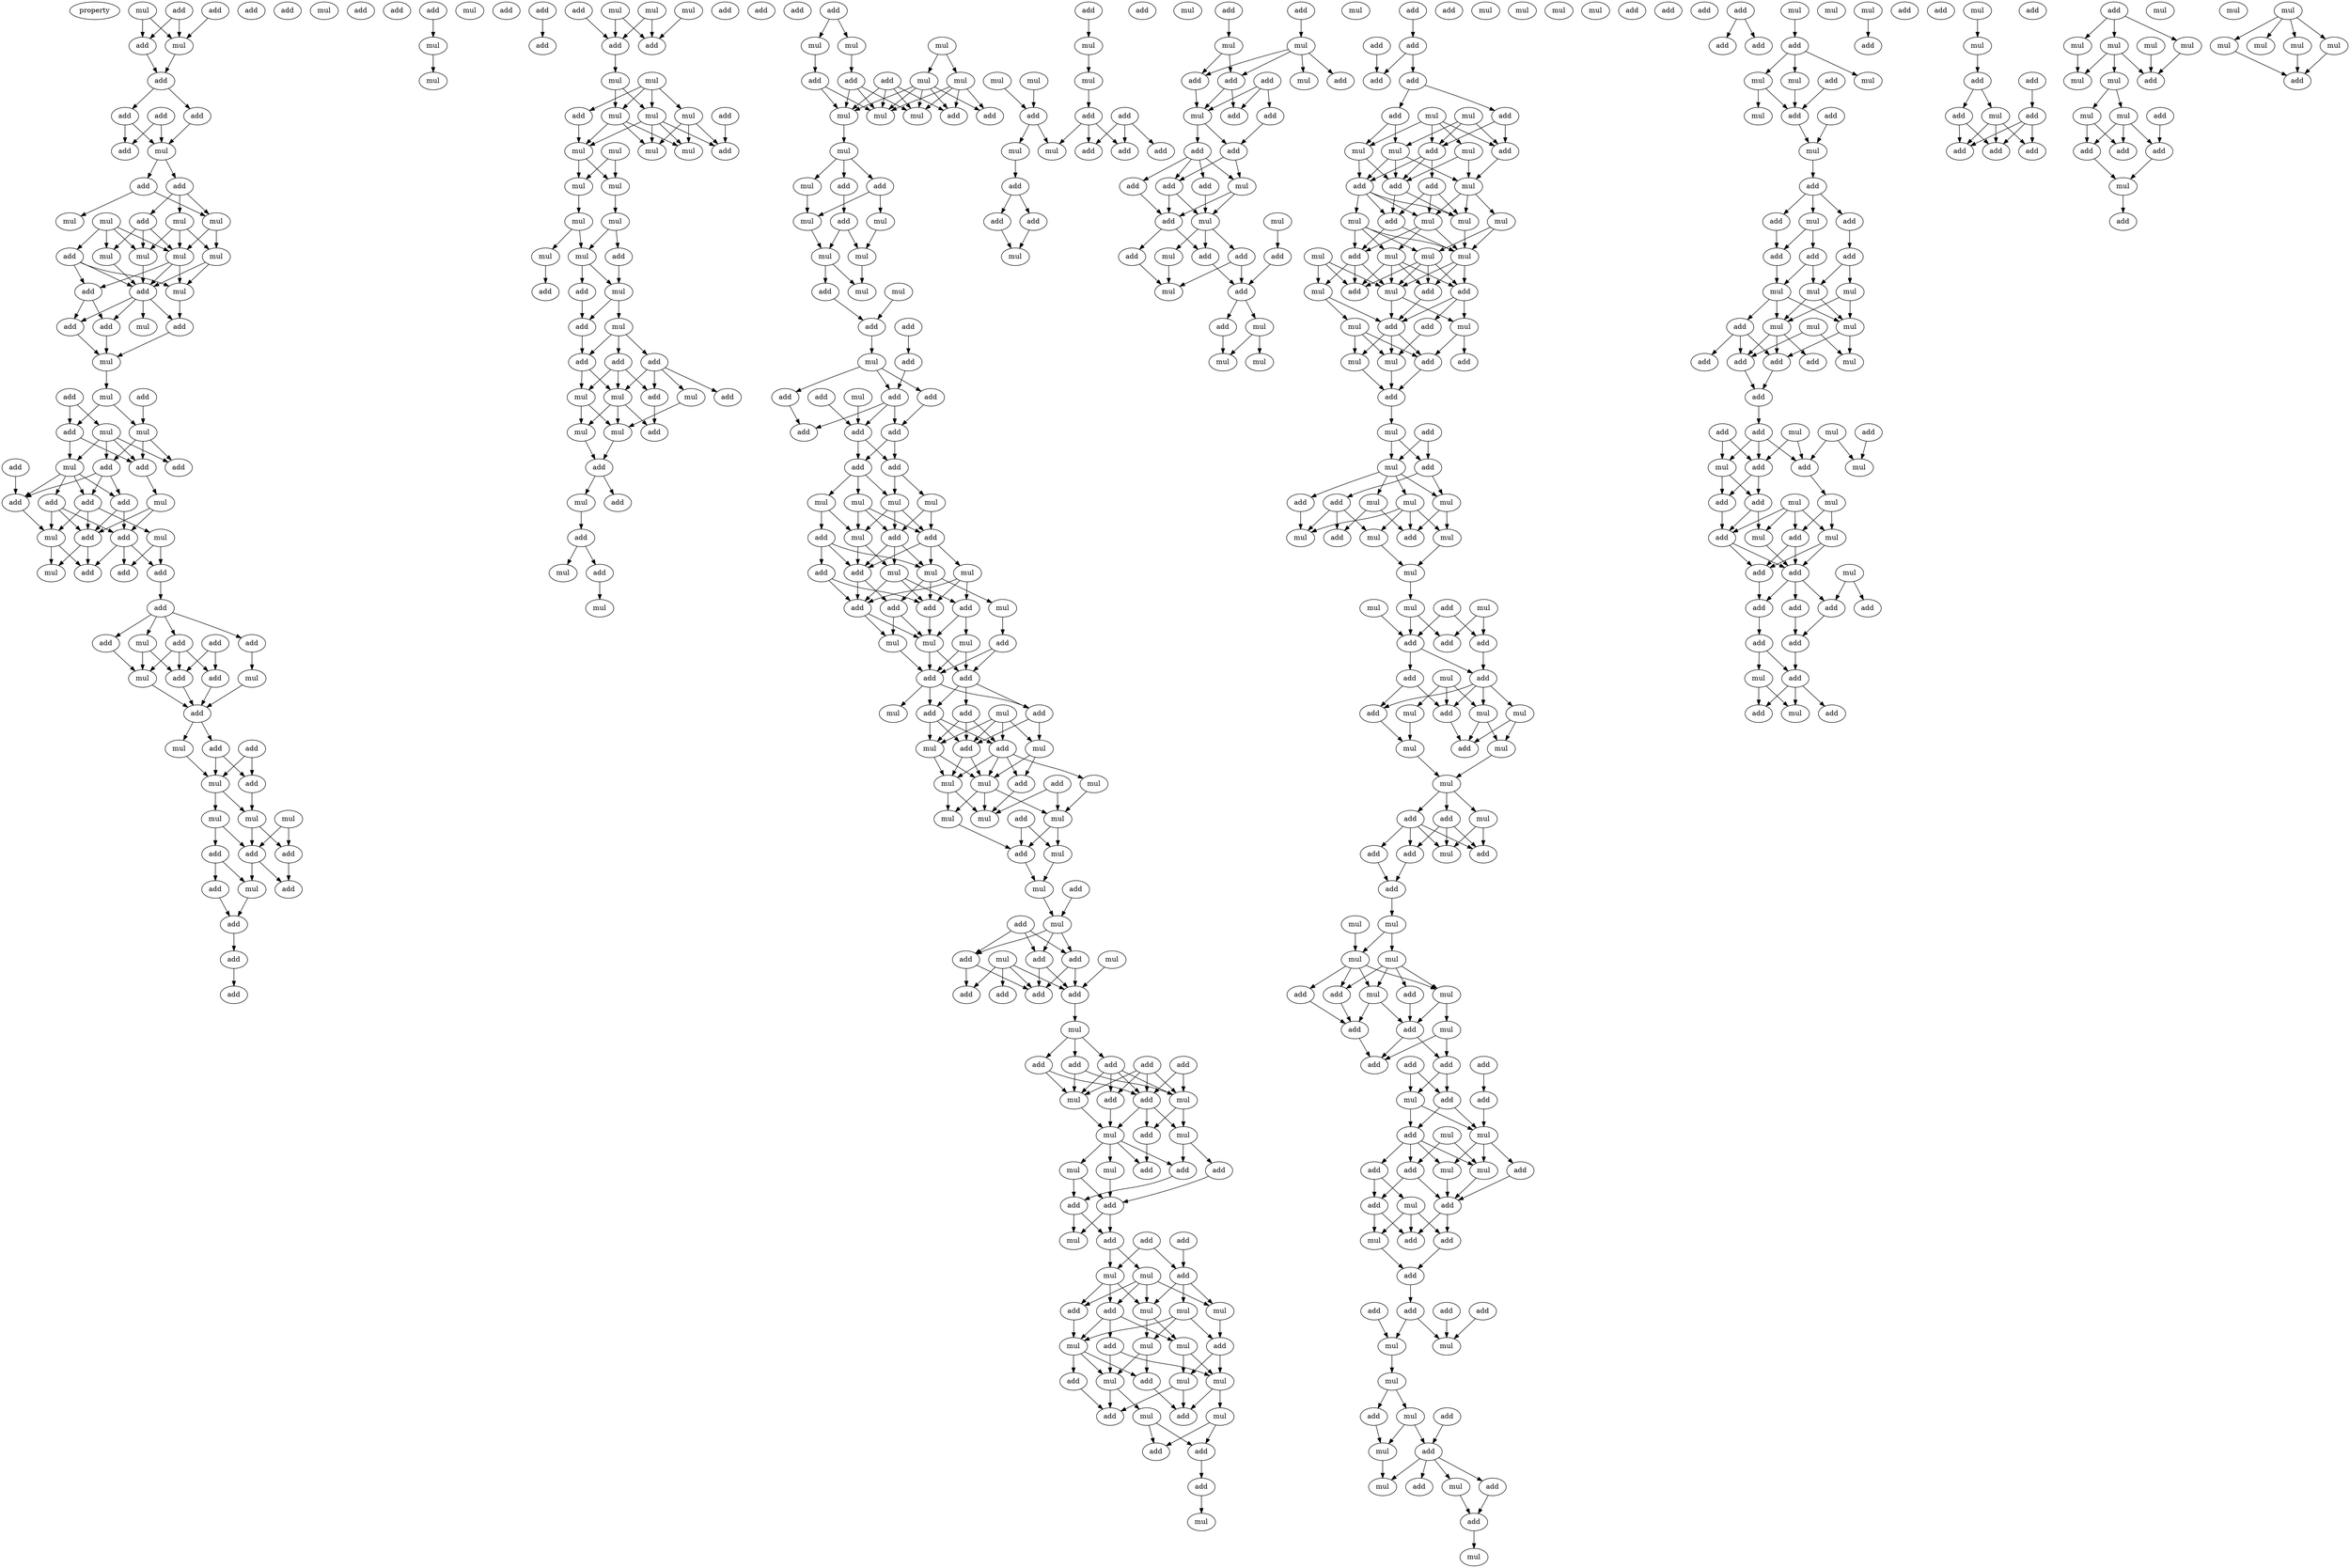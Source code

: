 digraph {
    node [fontcolor=black]
    property [mul=2,lf=1.7]
    0 [ label = add ];
    1 [ label = add ];
    2 [ label = mul ];
    3 [ label = add ];
    4 [ label = add ];
    5 [ label = mul ];
    6 [ label = add ];
    7 [ label = add ];
    8 [ label = add ];
    9 [ label = add ];
    10 [ label = add ];
    11 [ label = mul ];
    12 [ label = add ];
    13 [ label = add ];
    14 [ label = add ];
    15 [ label = add ];
    16 [ label = mul ];
    17 [ label = mul ];
    18 [ label = mul ];
    19 [ label = mul ];
    20 [ label = mul ];
    21 [ label = mul ];
    22 [ label = mul ];
    23 [ label = add ];
    24 [ label = mul ];
    25 [ label = add ];
    26 [ label = add ];
    27 [ label = mul ];
    28 [ label = add ];
    29 [ label = add ];
    30 [ label = mul ];
    31 [ label = add ];
    32 [ label = mul ];
    33 [ label = mul ];
    34 [ label = add ];
    35 [ label = add ];
    36 [ label = mul ];
    37 [ label = add ];
    38 [ label = mul ];
    39 [ label = mul ];
    40 [ label = add ];
    41 [ label = mul ];
    42 [ label = add ];
    43 [ label = add ];
    44 [ label = add ];
    45 [ label = add ];
    46 [ label = add ];
    47 [ label = mul ];
    48 [ label = add ];
    49 [ label = add ];
    50 [ label = add ];
    51 [ label = mul ];
    52 [ label = add ];
    53 [ label = mul ];
    54 [ label = add ];
    55 [ label = mul ];
    56 [ label = add ];
    57 [ label = add ];
    58 [ label = add ];
    59 [ label = mul ];
    60 [ label = add ];
    61 [ label = add ];
    62 [ label = add ];
    63 [ label = add ];
    64 [ label = mul ];
    65 [ label = mul ];
    66 [ label = add ];
    67 [ label = add ];
    68 [ label = add ];
    69 [ label = mul ];
    70 [ label = add ];
    71 [ label = add ];
    72 [ label = mul ];
    73 [ label = add ];
    74 [ label = mul ];
    75 [ label = mul ];
    76 [ label = mul ];
    77 [ label = add ];
    78 [ label = add ];
    79 [ label = add ];
    80 [ label = add ];
    81 [ label = add ];
    82 [ label = mul ];
    83 [ label = add ];
    84 [ label = add ];
    85 [ label = add ];
    86 [ label = add ];
    87 [ label = add ];
    88 [ label = mul ];
    89 [ label = add ];
    90 [ label = mul ];
    91 [ label = add ];
    92 [ label = mul ];
    93 [ label = add ];
    94 [ label = mul ];
    95 [ label = mul ];
    96 [ label = mul ];
    97 [ label = add ];
    98 [ label = add ];
    99 [ label = add ];
    100 [ label = add ];
    101 [ label = mul ];
    102 [ label = mul ];
    103 [ label = add ];
    104 [ label = mul ];
    105 [ label = mul ];
    106 [ label = mul ];
    107 [ label = add ];
    108 [ label = mul ];
    109 [ label = mul ];
    110 [ label = mul ];
    111 [ label = add ];
    112 [ label = mul ];
    113 [ label = mul ];
    114 [ label = mul ];
    115 [ label = mul ];
    116 [ label = mul ];
    117 [ label = add ];
    118 [ label = mul ];
    119 [ label = mul ];
    120 [ label = add ];
    121 [ label = add ];
    122 [ label = mul ];
    123 [ label = add ];
    124 [ label = mul ];
    125 [ label = add ];
    126 [ label = add ];
    127 [ label = add ];
    128 [ label = add ];
    129 [ label = mul ];
    130 [ label = add ];
    131 [ label = add ];
    132 [ label = mul ];
    133 [ label = mul ];
    134 [ label = add ];
    135 [ label = mul ];
    136 [ label = mul ];
    137 [ label = add ];
    138 [ label = mul ];
    139 [ label = add ];
    140 [ label = add ];
    141 [ label = add ];
    142 [ label = mul ];
    143 [ label = add ];
    144 [ label = add ];
    145 [ label = mul ];
    146 [ label = add ];
    147 [ label = mul ];
    148 [ label = mul ];
    149 [ label = mul ];
    150 [ label = add ];
    151 [ label = add ];
    152 [ label = mul ];
    153 [ label = add ];
    154 [ label = mul ];
    155 [ label = mul ];
    156 [ label = add ];
    157 [ label = mul ];
    158 [ label = mul ];
    159 [ label = add ];
    160 [ label = mul ];
    161 [ label = add ];
    162 [ label = add ];
    163 [ label = mul ];
    164 [ label = mul ];
    165 [ label = mul ];
    166 [ label = add ];
    167 [ label = mul ];
    168 [ label = mul ];
    169 [ label = add ];
    170 [ label = mul ];
    171 [ label = mul ];
    172 [ label = add ];
    173 [ label = add ];
    174 [ label = add ];
    175 [ label = mul ];
    176 [ label = add ];
    177 [ label = mul ];
    178 [ label = add ];
    179 [ label = add ];
    180 [ label = add ];
    181 [ label = add ];
    182 [ label = add ];
    183 [ label = add ];
    184 [ label = add ];
    185 [ label = add ];
    186 [ label = mul ];
    187 [ label = mul ];
    188 [ label = mul ];
    189 [ label = mul ];
    190 [ label = add ];
    191 [ label = add ];
    192 [ label = add ];
    193 [ label = mul ];
    194 [ label = mul ];
    195 [ label = add ];
    196 [ label = mul ];
    197 [ label = mul ];
    198 [ label = add ];
    199 [ label = add ];
    200 [ label = add ];
    201 [ label = add ];
    202 [ label = add ];
    203 [ label = mul ];
    204 [ label = mul ];
    205 [ label = mul ];
    206 [ label = mul ];
    207 [ label = add ];
    208 [ label = add ];
    209 [ label = add ];
    210 [ label = add ];
    211 [ label = mul ];
    212 [ label = mul ];
    213 [ label = add ];
    214 [ label = add ];
    215 [ label = add ];
    216 [ label = mul ];
    217 [ label = mul ];
    218 [ label = add ];
    219 [ label = add ];
    220 [ label = add ];
    221 [ label = mul ];
    222 [ label = mul ];
    223 [ label = mul ];
    224 [ label = add ];
    225 [ label = mul ];
    226 [ label = mul ];
    227 [ label = mul ];
    228 [ label = add ];
    229 [ label = mul ];
    230 [ label = add ];
    231 [ label = mul ];
    232 [ label = mul ];
    233 [ label = add ];
    234 [ label = add ];
    235 [ label = mul ];
    236 [ label = mul ];
    237 [ label = add ];
    238 [ label = add ];
    239 [ label = add ];
    240 [ label = add ];
    241 [ label = add ];
    242 [ label = add ];
    243 [ label = mul ];
    244 [ label = add ];
    245 [ label = add ];
    246 [ label = add ];
    247 [ label = add ];
    248 [ label = add ];
    249 [ label = add ];
    250 [ label = add ];
    251 [ label = mul ];
    252 [ label = mul ];
    253 [ label = mul ];
    254 [ label = add ];
    255 [ label = mul ];
    256 [ label = add ];
    257 [ label = mul ];
    258 [ label = add ];
    259 [ label = add ];
    260 [ label = mul ];
    261 [ label = add ];
    262 [ label = add ];
    263 [ label = add ];
    264 [ label = add ];
    265 [ label = mul ];
    266 [ label = add ];
    267 [ label = mul ];
    268 [ label = add ];
    269 [ label = mul ];
    270 [ label = mul ];
    271 [ label = add ];
    272 [ label = add ];
    273 [ label = mul ];
    274 [ label = mul ];
    275 [ label = add ];
    276 [ label = add ];
    277 [ label = mul ];
    278 [ label = mul ];
    279 [ label = mul ];
    280 [ label = mul ];
    281 [ label = mul ];
    282 [ label = add ];
    283 [ label = add ];
    284 [ label = mul ];
    285 [ label = mul ];
    286 [ label = mul ];
    287 [ label = add ];
    288 [ label = add ];
    289 [ label = add ];
    290 [ label = add ];
    291 [ label = add ];
    292 [ label = mul ];
    293 [ label = add ];
    294 [ label = mul ];
    295 [ label = mul ];
    296 [ label = mul ];
    297 [ label = mul ];
    298 [ label = add ];
    299 [ label = add ];
    300 [ label = add ];
    301 [ label = mul ];
    302 [ label = mul ];
    303 [ label = add ];
    304 [ label = add ];
    305 [ label = add ];
    306 [ label = add ];
    307 [ label = add ];
    308 [ label = add ];
    309 [ label = mul ];
    310 [ label = add ];
    311 [ label = mul ];
    312 [ label = add ];
    313 [ label = add ];
    314 [ label = mul ];
    315 [ label = mul ];
    316 [ label = add ];
    317 [ label = add ];
    318 [ label = add ];
    319 [ label = mul ];
    320 [ label = add ];
    321 [ label = add ];
    322 [ label = mul ];
    323 [ label = add ];
    324 [ label = add ];
    325 [ label = add ];
    326 [ label = mul ];
    327 [ label = add ];
    328 [ label = mul ];
    329 [ label = add ];
    330 [ label = add ];
    331 [ label = add ];
    332 [ label = mul ];
    333 [ label = mul ];
    334 [ label = mul ];
    335 [ label = add ];
    336 [ label = add ];
    337 [ label = add ];
    338 [ label = add ];
    339 [ label = mul ];
    340 [ label = add ];
    341 [ label = add ];
    342 [ label = mul ];
    343 [ label = mul ];
    344 [ label = mul ];
    345 [ label = add ];
    346 [ label = add ];
    347 [ label = add ];
    348 [ label = add ];
    349 [ label = add ];
    350 [ label = add ];
    351 [ label = mul ];
    352 [ label = mul ];
    353 [ label = add ];
    354 [ label = add ];
    355 [ label = add ];
    356 [ label = mul ];
    357 [ label = mul ];
    358 [ label = mul ];
    359 [ label = mul ];
    360 [ label = add ];
    361 [ label = add ];
    362 [ label = add ];
    363 [ label = mul ];
    364 [ label = mul ];
    365 [ label = mul ];
    366 [ label = mul ];
    367 [ label = add ];
    368 [ label = mul ];
    369 [ label = mul ];
    370 [ label = mul ];
    371 [ label = mul ];
    372 [ label = add ];
    373 [ label = add ];
    374 [ label = add ];
    375 [ label = add ];
    376 [ label = mul ];
    377 [ label = mul ];
    378 [ label = add ];
    379 [ label = mul ];
    380 [ label = add ];
    381 [ label = mul ];
    382 [ label = mul ];
    383 [ label = mul ];
    384 [ label = add ];
    385 [ label = add ];
    386 [ label = add ];
    387 [ label = add ];
    388 [ label = mul ];
    389 [ label = add ];
    390 [ label = mul ];
    391 [ label = mul ];
    392 [ label = mul ];
    393 [ label = add ];
    394 [ label = mul ];
    395 [ label = add ];
    396 [ label = add ];
    397 [ label = mul ];
    398 [ label = mul ];
    399 [ label = add ];
    400 [ label = mul ];
    401 [ label = mul ];
    402 [ label = mul ];
    403 [ label = add ];
    404 [ label = mul ];
    405 [ label = add ];
    406 [ label = mul ];
    407 [ label = add ];
    408 [ label = add ];
    409 [ label = add ];
    410 [ label = add ];
    411 [ label = mul ];
    412 [ label = add ];
    413 [ label = add ];
    414 [ label = mul ];
    415 [ label = mul ];
    416 [ label = add ];
    417 [ label = mul ];
    418 [ label = mul ];
    419 [ label = mul ];
    420 [ label = add ];
    421 [ label = mul ];
    422 [ label = add ];
    423 [ label = add ];
    424 [ label = mul ];
    425 [ label = add ];
    426 [ label = add ];
    427 [ label = add ];
    428 [ label = mul ];
    429 [ label = add ];
    430 [ label = mul ];
    431 [ label = mul ];
    432 [ label = mul ];
    433 [ label = mul ];
    434 [ label = mul ];
    435 [ label = add ];
    436 [ label = mul ];
    437 [ label = mul ];
    438 [ label = add ];
    439 [ label = add ];
    440 [ label = add ];
    441 [ label = mul ];
    442 [ label = add ];
    443 [ label = add ];
    444 [ label = add ];
    445 [ label = add ];
    446 [ label = mul ];
    447 [ label = add ];
    448 [ label = add ];
    449 [ label = add ];
    450 [ label = mul ];
    451 [ label = mul ];
    452 [ label = mul ];
    453 [ label = add ];
    454 [ label = mul ];
    455 [ label = mul ];
    456 [ label = add ];
    457 [ label = add ];
    458 [ label = add ];
    459 [ label = add ];
    460 [ label = mul ];
    461 [ label = add ];
    462 [ label = add ];
    463 [ label = add ];
    464 [ label = mul ];
    465 [ label = mul ];
    466 [ label = add ];
    467 [ label = add ];
    468 [ label = add ];
    469 [ label = add ];
    470 [ label = add ];
    471 [ label = mul ];
    472 [ label = mul ];
    473 [ label = mul ];
    474 [ label = mul ];
    475 [ label = add ];
    476 [ label = mul ];
    477 [ label = add ];
    478 [ label = mul ];
    479 [ label = add ];
    480 [ label = add ];
    481 [ label = mul ];
    482 [ label = add ];
    483 [ label = add ];
    484 [ label = mul ];
    485 [ label = add ];
    486 [ label = add ];
    487 [ label = add ];
    488 [ label = mul ];
    489 [ label = add ];
    490 [ label = add ];
    491 [ label = mul ];
    492 [ label = mul ];
    493 [ label = add ];
    494 [ label = add ];
    495 [ label = mul ];
    496 [ label = mul ];
    497 [ label = add ];
    498 [ label = mul ];
    499 [ label = mul ];
    500 [ label = add ];
    501 [ label = add ];
    502 [ label = add ];
    503 [ label = add ];
    504 [ label = mul ];
    505 [ label = mul ];
    506 [ label = add ];
    507 [ label = add ];
    508 [ label = mul ];
    509 [ label = add ];
    510 [ label = add ];
    511 [ label = add ];
    512 [ label = add ];
    513 [ label = mul ];
    514 [ label = mul ];
    515 [ label = mul ];
    516 [ label = mul ];
    517 [ label = mul ];
    518 [ label = add ];
    519 [ label = mul ];
    520 [ label = mul ];
    521 [ label = add ];
    522 [ label = add ];
    523 [ label = add ];
    524 [ label = add ];
    525 [ label = add ];
    526 [ label = add ];
    527 [ label = add ];
    528 [ label = mul ];
    529 [ label = add ];
    530 [ label = mul ];
    531 [ label = add ];
    532 [ label = mul ];
    533 [ label = mul ];
    534 [ label = add ];
    535 [ label = add ];
    536 [ label = add ];
    537 [ label = add ];
    538 [ label = mul ];
    539 [ label = mul ];
    540 [ label = add ];
    541 [ label = add ];
    542 [ label = mul ];
    543 [ label = mul ];
    544 [ label = mul ];
    545 [ label = add ];
    546 [ label = add ];
    547 [ label = add ];
    548 [ label = add ];
    549 [ label = add ];
    550 [ label = add ];
    551 [ label = add ];
    552 [ label = add ];
    553 [ label = mul ];
    554 [ label = add ];
    555 [ label = mul ];
    556 [ label = add ];
    557 [ label = add ];
    558 [ label = mul ];
    559 [ label = mul ];
    560 [ label = add ];
    561 [ label = add ];
    562 [ label = add ];
    563 [ label = mul ];
    564 [ label = add ];
    565 [ label = add ];
    566 [ label = add ];
    567 [ label = add ];
    568 [ label = add ];
    569 [ label = add ];
    570 [ label = mul ];
    571 [ label = mul ];
    572 [ label = mul ];
    573 [ label = mul ];
    574 [ label = mul ];
    575 [ label = add ];
    576 [ label = mul ];
    577 [ label = add ];
    578 [ label = mul ];
    579 [ label = mul ];
    580 [ label = mul ];
    581 [ label = add ];
    582 [ label = add ];
    583 [ label = add ];
    584 [ label = mul ];
    585 [ label = add ];
    586 [ label = mul ];
    587 [ label = mul ];
    588 [ label = mul ];
    589 [ label = mul ];
    590 [ label = mul ];
    591 [ label = mul ];
    592 [ label = add ];
    0 -> 4 [ name = 0 ];
    0 -> 5 [ name = 1 ];
    1 -> 5 [ name = 2 ];
    2 -> 4 [ name = 3 ];
    2 -> 5 [ name = 4 ];
    4 -> 6 [ name = 5 ];
    5 -> 6 [ name = 6 ];
    6 -> 7 [ name = 7 ];
    6 -> 9 [ name = 8 ];
    7 -> 11 [ name = 9 ];
    7 -> 12 [ name = 10 ];
    9 -> 11 [ name = 11 ];
    10 -> 11 [ name = 12 ];
    10 -> 12 [ name = 13 ];
    11 -> 13 [ name = 14 ];
    11 -> 14 [ name = 15 ];
    13 -> 16 [ name = 16 ];
    13 -> 18 [ name = 17 ];
    14 -> 15 [ name = 18 ];
    14 -> 18 [ name = 19 ];
    14 -> 19 [ name = 20 ];
    15 -> 20 [ name = 21 ];
    15 -> 21 [ name = 22 ];
    15 -> 24 [ name = 23 ];
    17 -> 20 [ name = 24 ];
    17 -> 21 [ name = 25 ];
    17 -> 23 [ name = 26 ];
    17 -> 24 [ name = 27 ];
    18 -> 21 [ name = 28 ];
    18 -> 22 [ name = 29 ];
    19 -> 21 [ name = 30 ];
    19 -> 22 [ name = 31 ];
    19 -> 24 [ name = 32 ];
    20 -> 26 [ name = 33 ];
    21 -> 25 [ name = 34 ];
    21 -> 26 [ name = 35 ];
    21 -> 27 [ name = 36 ];
    22 -> 26 [ name = 37 ];
    22 -> 27 [ name = 38 ];
    23 -> 25 [ name = 39 ];
    23 -> 26 [ name = 40 ];
    23 -> 27 [ name = 41 ];
    24 -> 26 [ name = 42 ];
    25 -> 29 [ name = 43 ];
    25 -> 31 [ name = 44 ];
    26 -> 28 [ name = 45 ];
    26 -> 29 [ name = 46 ];
    26 -> 30 [ name = 47 ];
    26 -> 31 [ name = 48 ];
    27 -> 28 [ name = 49 ];
    28 -> 33 [ name = 50 ];
    29 -> 33 [ name = 51 ];
    31 -> 33 [ name = 52 ];
    33 -> 36 [ name = 53 ];
    34 -> 37 [ name = 54 ];
    34 -> 38 [ name = 55 ];
    35 -> 39 [ name = 56 ];
    36 -> 37 [ name = 57 ];
    36 -> 39 [ name = 58 ];
    37 -> 41 [ name = 59 ];
    37 -> 43 [ name = 60 ];
    38 -> 40 [ name = 61 ];
    38 -> 41 [ name = 62 ];
    38 -> 42 [ name = 63 ];
    38 -> 43 [ name = 64 ];
    39 -> 40 [ name = 65 ];
    39 -> 42 [ name = 66 ];
    39 -> 43 [ name = 67 ];
    41 -> 45 [ name = 68 ];
    41 -> 46 [ name = 69 ];
    41 -> 48 [ name = 70 ];
    41 -> 49 [ name = 71 ];
    42 -> 46 [ name = 72 ];
    42 -> 48 [ name = 73 ];
    42 -> 49 [ name = 74 ];
    43 -> 47 [ name = 75 ];
    44 -> 49 [ name = 76 ];
    45 -> 50 [ name = 77 ];
    45 -> 52 [ name = 78 ];
    45 -> 53 [ name = 79 ];
    46 -> 50 [ name = 80 ];
    46 -> 52 [ name = 81 ];
    47 -> 50 [ name = 82 ];
    47 -> 52 [ name = 83 ];
    48 -> 50 [ name = 84 ];
    48 -> 51 [ name = 85 ];
    48 -> 53 [ name = 86 ];
    49 -> 53 [ name = 87 ];
    50 -> 55 [ name = 88 ];
    50 -> 56 [ name = 89 ];
    51 -> 54 [ name = 90 ];
    51 -> 57 [ name = 91 ];
    52 -> 54 [ name = 92 ];
    52 -> 56 [ name = 93 ];
    52 -> 57 [ name = 94 ];
    53 -> 55 [ name = 95 ];
    53 -> 56 [ name = 96 ];
    57 -> 58 [ name = 97 ];
    58 -> 59 [ name = 98 ];
    58 -> 61 [ name = 99 ];
    58 -> 62 [ name = 100 ];
    58 -> 63 [ name = 101 ];
    59 -> 65 [ name = 102 ];
    59 -> 66 [ name = 103 ];
    60 -> 66 [ name = 104 ];
    60 -> 67 [ name = 105 ];
    61 -> 64 [ name = 106 ];
    62 -> 65 [ name = 107 ];
    63 -> 65 [ name = 108 ];
    63 -> 66 [ name = 109 ];
    63 -> 67 [ name = 110 ];
    64 -> 68 [ name = 111 ];
    65 -> 68 [ name = 112 ];
    66 -> 68 [ name = 113 ];
    67 -> 68 [ name = 114 ];
    68 -> 69 [ name = 115 ];
    68 -> 70 [ name = 116 ];
    69 -> 72 [ name = 117 ];
    70 -> 72 [ name = 118 ];
    70 -> 73 [ name = 119 ];
    71 -> 72 [ name = 120 ];
    71 -> 73 [ name = 121 ];
    72 -> 74 [ name = 122 ];
    72 -> 75 [ name = 123 ];
    73 -> 74 [ name = 124 ];
    74 -> 78 [ name = 125 ];
    74 -> 79 [ name = 126 ];
    75 -> 77 [ name = 127 ];
    75 -> 79 [ name = 128 ];
    76 -> 78 [ name = 129 ];
    76 -> 79 [ name = 130 ];
    77 -> 80 [ name = 131 ];
    77 -> 82 [ name = 132 ];
    78 -> 83 [ name = 133 ];
    79 -> 82 [ name = 134 ];
    79 -> 83 [ name = 135 ];
    80 -> 84 [ name = 136 ];
    82 -> 84 [ name = 137 ];
    84 -> 87 [ name = 138 ];
    86 -> 90 [ name = 139 ];
    87 -> 89 [ name = 140 ];
    90 -> 92 [ name = 141 ];
    93 -> 97 [ name = 142 ];
    94 -> 99 [ name = 143 ];
    94 -> 100 [ name = 144 ];
    95 -> 100 [ name = 145 ];
    96 -> 99 [ name = 146 ];
    96 -> 100 [ name = 147 ];
    98 -> 99 [ name = 148 ];
    99 -> 101 [ name = 149 ];
    101 -> 104 [ name = 150 ];
    101 -> 106 [ name = 151 ];
    102 -> 104 [ name = 152 ];
    102 -> 105 [ name = 153 ];
    102 -> 106 [ name = 154 ];
    102 -> 107 [ name = 155 ];
    103 -> 111 [ name = 156 ];
    104 -> 108 [ name = 157 ];
    104 -> 110 [ name = 158 ];
    104 -> 112 [ name = 159 ];
    105 -> 110 [ name = 160 ];
    105 -> 111 [ name = 161 ];
    105 -> 112 [ name = 162 ];
    106 -> 108 [ name = 163 ];
    106 -> 110 [ name = 164 ];
    106 -> 111 [ name = 165 ];
    106 -> 112 [ name = 166 ];
    107 -> 108 [ name = 167 ];
    108 -> 113 [ name = 168 ];
    108 -> 114 [ name = 169 ];
    109 -> 113 [ name = 170 ];
    109 -> 114 [ name = 171 ];
    113 -> 116 [ name = 172 ];
    114 -> 115 [ name = 173 ];
    115 -> 117 [ name = 174 ];
    115 -> 118 [ name = 175 ];
    116 -> 118 [ name = 176 ];
    116 -> 119 [ name = 177 ];
    117 -> 122 [ name = 178 ];
    118 -> 122 [ name = 179 ];
    118 -> 123 [ name = 180 ];
    119 -> 121 [ name = 181 ];
    122 -> 124 [ name = 182 ];
    122 -> 125 [ name = 183 ];
    123 -> 125 [ name = 184 ];
    124 -> 126 [ name = 185 ];
    124 -> 127 [ name = 186 ];
    124 -> 128 [ name = 187 ];
    125 -> 126 [ name = 188 ];
    126 -> 132 [ name = 189 ];
    126 -> 133 [ name = 190 ];
    127 -> 130 [ name = 191 ];
    127 -> 132 [ name = 192 ];
    127 -> 133 [ name = 193 ];
    128 -> 129 [ name = 194 ];
    128 -> 130 [ name = 195 ];
    128 -> 131 [ name = 196 ];
    128 -> 133 [ name = 197 ];
    129 -> 136 [ name = 198 ];
    130 -> 134 [ name = 199 ];
    132 -> 135 [ name = 200 ];
    132 -> 136 [ name = 201 ];
    133 -> 134 [ name = 202 ];
    133 -> 135 [ name = 203 ];
    133 -> 136 [ name = 204 ];
    135 -> 137 [ name = 205 ];
    136 -> 137 [ name = 206 ];
    137 -> 138 [ name = 207 ];
    137 -> 140 [ name = 208 ];
    138 -> 141 [ name = 209 ];
    141 -> 142 [ name = 210 ];
    141 -> 143 [ name = 211 ];
    143 -> 145 [ name = 212 ];
    146 -> 147 [ name = 213 ];
    146 -> 149 [ name = 214 ];
    147 -> 150 [ name = 215 ];
    148 -> 152 [ name = 216 ];
    148 -> 154 [ name = 217 ];
    149 -> 153 [ name = 218 ];
    150 -> 155 [ name = 219 ];
    150 -> 157 [ name = 220 ];
    150 -> 158 [ name = 221 ];
    151 -> 155 [ name = 222 ];
    151 -> 157 [ name = 223 ];
    151 -> 158 [ name = 224 ];
    151 -> 159 [ name = 225 ];
    152 -> 155 [ name = 226 ];
    152 -> 156 [ name = 227 ];
    152 -> 158 [ name = 228 ];
    152 -> 159 [ name = 229 ];
    153 -> 155 [ name = 230 ];
    153 -> 157 [ name = 231 ];
    154 -> 155 [ name = 232 ];
    154 -> 156 [ name = 233 ];
    154 -> 157 [ name = 234 ];
    154 -> 158 [ name = 235 ];
    154 -> 159 [ name = 236 ];
    157 -> 160 [ name = 237 ];
    160 -> 161 [ name = 238 ];
    160 -> 162 [ name = 239 ];
    160 -> 163 [ name = 240 ];
    161 -> 166 [ name = 241 ];
    162 -> 164 [ name = 242 ];
    162 -> 165 [ name = 243 ];
    163 -> 164 [ name = 244 ];
    164 -> 167 [ name = 245 ];
    165 -> 168 [ name = 246 ];
    166 -> 167 [ name = 247 ];
    166 -> 168 [ name = 248 ];
    167 -> 169 [ name = 249 ];
    167 -> 171 [ name = 250 ];
    168 -> 171 [ name = 251 ];
    169 -> 172 [ name = 252 ];
    170 -> 172 [ name = 253 ];
    172 -> 175 [ name = 254 ];
    173 -> 174 [ name = 255 ];
    174 -> 179 [ name = 256 ];
    175 -> 176 [ name = 257 ];
    175 -> 179 [ name = 258 ];
    175 -> 180 [ name = 259 ];
    176 -> 182 [ name = 260 ];
    177 -> 183 [ name = 261 ];
    178 -> 183 [ name = 262 ];
    179 -> 181 [ name = 263 ];
    179 -> 182 [ name = 264 ];
    179 -> 183 [ name = 265 ];
    180 -> 181 [ name = 266 ];
    182 -> 184 [ name = 267 ];
    182 -> 185 [ name = 268 ];
    183 -> 184 [ name = 269 ];
    183 -> 185 [ name = 270 ];
    184 -> 186 [ name = 271 ];
    184 -> 187 [ name = 272 ];
    184 -> 189 [ name = 273 ];
    185 -> 186 [ name = 274 ];
    185 -> 188 [ name = 275 ];
    186 -> 191 [ name = 276 ];
    186 -> 192 [ name = 277 ];
    186 -> 193 [ name = 278 ];
    187 -> 191 [ name = 279 ];
    187 -> 192 [ name = 280 ];
    187 -> 193 [ name = 281 ];
    188 -> 191 [ name = 282 ];
    188 -> 192 [ name = 283 ];
    189 -> 190 [ name = 284 ];
    189 -> 193 [ name = 285 ];
    190 -> 195 [ name = 286 ];
    190 -> 197 [ name = 287 ];
    190 -> 198 [ name = 288 ];
    191 -> 195 [ name = 289 ];
    191 -> 196 [ name = 290 ];
    191 -> 197 [ name = 291 ];
    192 -> 194 [ name = 292 ];
    192 -> 195 [ name = 293 ];
    192 -> 197 [ name = 294 ];
    193 -> 194 [ name = 295 ];
    193 -> 195 [ name = 296 ];
    194 -> 199 [ name = 297 ];
    194 -> 201 [ name = 298 ];
    194 -> 202 [ name = 299 ];
    195 -> 200 [ name = 300 ];
    195 -> 202 [ name = 301 ];
    196 -> 199 [ name = 302 ];
    196 -> 201 [ name = 303 ];
    196 -> 202 [ name = 304 ];
    197 -> 199 [ name = 305 ];
    197 -> 200 [ name = 306 ];
    197 -> 203 [ name = 307 ];
    198 -> 199 [ name = 308 ];
    198 -> 202 [ name = 309 ];
    199 -> 205 [ name = 310 ];
    200 -> 204 [ name = 311 ];
    200 -> 205 [ name = 312 ];
    201 -> 205 [ name = 313 ];
    201 -> 206 [ name = 314 ];
    202 -> 204 [ name = 315 ];
    202 -> 205 [ name = 316 ];
    203 -> 207 [ name = 317 ];
    204 -> 209 [ name = 318 ];
    205 -> 208 [ name = 319 ];
    205 -> 209 [ name = 320 ];
    206 -> 208 [ name = 321 ];
    206 -> 209 [ name = 322 ];
    207 -> 208 [ name = 323 ];
    207 -> 209 [ name = 324 ];
    208 -> 210 [ name = 325 ];
    208 -> 213 [ name = 326 ];
    208 -> 214 [ name = 327 ];
    209 -> 210 [ name = 328 ];
    209 -> 212 [ name = 329 ];
    209 -> 213 [ name = 330 ];
    210 -> 215 [ name = 331 ];
    210 -> 216 [ name = 332 ];
    210 -> 218 [ name = 333 ];
    211 -> 215 [ name = 334 ];
    211 -> 216 [ name = 335 ];
    211 -> 217 [ name = 336 ];
    211 -> 218 [ name = 337 ];
    213 -> 215 [ name = 338 ];
    213 -> 217 [ name = 339 ];
    214 -> 215 [ name = 340 ];
    214 -> 216 [ name = 341 ];
    214 -> 218 [ name = 342 ];
    215 -> 221 [ name = 343 ];
    215 -> 222 [ name = 344 ];
    216 -> 221 [ name = 345 ];
    216 -> 222 [ name = 346 ];
    217 -> 219 [ name = 347 ];
    217 -> 222 [ name = 348 ];
    218 -> 219 [ name = 349 ];
    218 -> 221 [ name = 350 ];
    218 -> 222 [ name = 351 ];
    218 -> 223 [ name = 352 ];
    219 -> 226 [ name = 353 ];
    220 -> 226 [ name = 354 ];
    220 -> 227 [ name = 355 ];
    221 -> 225 [ name = 356 ];
    221 -> 226 [ name = 357 ];
    222 -> 225 [ name = 358 ];
    222 -> 226 [ name = 359 ];
    222 -> 227 [ name = 360 ];
    223 -> 227 [ name = 361 ];
    224 -> 228 [ name = 362 ];
    224 -> 229 [ name = 363 ];
    225 -> 228 [ name = 364 ];
    227 -> 228 [ name = 365 ];
    227 -> 229 [ name = 366 ];
    228 -> 231 [ name = 367 ];
    229 -> 231 [ name = 368 ];
    230 -> 232 [ name = 369 ];
    231 -> 232 [ name = 370 ];
    232 -> 234 [ name = 371 ];
    232 -> 237 [ name = 372 ];
    232 -> 238 [ name = 373 ];
    233 -> 234 [ name = 374 ];
    233 -> 237 [ name = 375 ];
    233 -> 238 [ name = 376 ];
    234 -> 240 [ name = 377 ];
    234 -> 242 [ name = 378 ];
    235 -> 239 [ name = 379 ];
    235 -> 240 [ name = 380 ];
    235 -> 241 [ name = 381 ];
    235 -> 242 [ name = 382 ];
    236 -> 242 [ name = 383 ];
    237 -> 239 [ name = 384 ];
    237 -> 240 [ name = 385 ];
    238 -> 240 [ name = 386 ];
    238 -> 242 [ name = 387 ];
    242 -> 243 [ name = 388 ];
    243 -> 244 [ name = 389 ];
    243 -> 246 [ name = 390 ];
    243 -> 248 [ name = 391 ];
    244 -> 249 [ name = 392 ];
    244 -> 250 [ name = 393 ];
    244 -> 251 [ name = 394 ];
    244 -> 252 [ name = 395 ];
    245 -> 249 [ name = 396 ];
    245 -> 250 [ name = 397 ];
    245 -> 251 [ name = 398 ];
    245 -> 252 [ name = 399 ];
    246 -> 250 [ name = 400 ];
    246 -> 252 [ name = 401 ];
    247 -> 250 [ name = 402 ];
    247 -> 251 [ name = 403 ];
    248 -> 251 [ name = 404 ];
    248 -> 252 [ name = 405 ];
    249 -> 255 [ name = 406 ];
    250 -> 253 [ name = 407 ];
    250 -> 254 [ name = 408 ];
    250 -> 255 [ name = 409 ];
    251 -> 253 [ name = 410 ];
    251 -> 254 [ name = 411 ];
    252 -> 255 [ name = 412 ];
    253 -> 256 [ name = 413 ];
    253 -> 259 [ name = 414 ];
    254 -> 258 [ name = 415 ];
    255 -> 256 [ name = 416 ];
    255 -> 257 [ name = 417 ];
    255 -> 258 [ name = 418 ];
    255 -> 260 [ name = 419 ];
    256 -> 262 [ name = 420 ];
    257 -> 261 [ name = 421 ];
    259 -> 261 [ name = 422 ];
    260 -> 261 [ name = 423 ];
    260 -> 262 [ name = 424 ];
    261 -> 263 [ name = 425 ];
    261 -> 265 [ name = 426 ];
    262 -> 263 [ name = 427 ];
    262 -> 265 [ name = 428 ];
    263 -> 267 [ name = 429 ];
    263 -> 269 [ name = 430 ];
    264 -> 268 [ name = 431 ];
    266 -> 267 [ name = 432 ];
    266 -> 268 [ name = 433 ];
    267 -> 271 [ name = 434 ];
    267 -> 272 [ name = 435 ];
    267 -> 274 [ name = 436 ];
    268 -> 270 [ name = 437 ];
    268 -> 273 [ name = 438 ];
    268 -> 274 [ name = 439 ];
    269 -> 271 [ name = 440 ];
    269 -> 272 [ name = 441 ];
    269 -> 273 [ name = 442 ];
    269 -> 274 [ name = 443 ];
    270 -> 275 [ name = 444 ];
    270 -> 277 [ name = 445 ];
    270 -> 278 [ name = 446 ];
    271 -> 277 [ name = 447 ];
    272 -> 276 [ name = 448 ];
    272 -> 277 [ name = 449 ];
    272 -> 279 [ name = 450 ];
    273 -> 275 [ name = 451 ];
    274 -> 278 [ name = 452 ];
    274 -> 279 [ name = 453 ];
    275 -> 280 [ name = 454 ];
    275 -> 284 [ name = 455 ];
    276 -> 281 [ name = 456 ];
    276 -> 284 [ name = 457 ];
    277 -> 281 [ name = 458 ];
    277 -> 282 [ name = 459 ];
    277 -> 283 [ name = 460 ];
    278 -> 281 [ name = 461 ];
    278 -> 283 [ name = 462 ];
    279 -> 280 [ name = 463 ];
    279 -> 284 [ name = 464 ];
    280 -> 287 [ name = 465 ];
    280 -> 288 [ name = 466 ];
    281 -> 286 [ name = 467 ];
    281 -> 287 [ name = 468 ];
    282 -> 287 [ name = 469 ];
    283 -> 288 [ name = 470 ];
    284 -> 285 [ name = 471 ];
    284 -> 288 [ name = 472 ];
    285 -> 289 [ name = 473 ];
    285 -> 290 [ name = 474 ];
    286 -> 289 [ name = 475 ];
    286 -> 290 [ name = 476 ];
    289 -> 291 [ name = 477 ];
    291 -> 292 [ name = 478 ];
    293 -> 294 [ name = 479 ];
    294 -> 296 [ name = 480 ];
    295 -> 298 [ name = 481 ];
    296 -> 299 [ name = 482 ];
    297 -> 298 [ name = 483 ];
    298 -> 301 [ name = 484 ];
    298 -> 302 [ name = 485 ];
    299 -> 302 [ name = 486 ];
    299 -> 303 [ name = 487 ];
    299 -> 304 [ name = 488 ];
    300 -> 303 [ name = 489 ];
    300 -> 304 [ name = 490 ];
    300 -> 305 [ name = 491 ];
    301 -> 306 [ name = 492 ];
    306 -> 307 [ name = 493 ];
    306 -> 308 [ name = 494 ];
    307 -> 309 [ name = 495 ];
    308 -> 309 [ name = 496 ];
    312 -> 315 [ name = 497 ];
    313 -> 314 [ name = 498 ];
    314 -> 317 [ name = 499 ];
    314 -> 318 [ name = 500 ];
    314 -> 319 [ name = 501 ];
    314 -> 320 [ name = 502 ];
    315 -> 317 [ name = 503 ];
    315 -> 320 [ name = 504 ];
    316 -> 321 [ name = 505 ];
    316 -> 322 [ name = 506 ];
    316 -> 323 [ name = 507 ];
    317 -> 321 [ name = 508 ];
    317 -> 322 [ name = 509 ];
    320 -> 322 [ name = 510 ];
    322 -> 324 [ name = 511 ];
    322 -> 325 [ name = 512 ];
    323 -> 325 [ name = 513 ];
    324 -> 327 [ name = 514 ];
    324 -> 328 [ name = 515 ];
    324 -> 329 [ name = 516 ];
    324 -> 330 [ name = 517 ];
    325 -> 327 [ name = 518 ];
    325 -> 328 [ name = 519 ];
    327 -> 331 [ name = 520 ];
    327 -> 333 [ name = 521 ];
    328 -> 331 [ name = 522 ];
    328 -> 333 [ name = 523 ];
    329 -> 333 [ name = 524 ];
    330 -> 331 [ name = 525 ];
    331 -> 335 [ name = 526 ];
    331 -> 338 [ name = 527 ];
    332 -> 336 [ name = 528 ];
    333 -> 334 [ name = 529 ];
    333 -> 337 [ name = 530 ];
    333 -> 338 [ name = 531 ];
    334 -> 339 [ name = 532 ];
    335 -> 339 [ name = 533 ];
    336 -> 340 [ name = 534 ];
    337 -> 339 [ name = 535 ];
    337 -> 340 [ name = 536 ];
    338 -> 340 [ name = 537 ];
    340 -> 341 [ name = 538 ];
    340 -> 342 [ name = 539 ];
    341 -> 344 [ name = 540 ];
    342 -> 343 [ name = 541 ];
    342 -> 344 [ name = 542 ];
    345 -> 347 [ name = 543 ];
    346 -> 348 [ name = 544 ];
    347 -> 348 [ name = 545 ];
    347 -> 349 [ name = 546 ];
    349 -> 350 [ name = 547 ];
    349 -> 353 [ name = 548 ];
    350 -> 357 [ name = 549 ];
    350 -> 358 [ name = 550 ];
    351 -> 354 [ name = 551 ];
    351 -> 355 [ name = 552 ];
    351 -> 357 [ name = 553 ];
    352 -> 354 [ name = 554 ];
    352 -> 355 [ name = 555 ];
    352 -> 356 [ name = 556 ];
    352 -> 358 [ name = 557 ];
    353 -> 354 [ name = 558 ];
    353 -> 355 [ name = 559 ];
    354 -> 360 [ name = 560 ];
    354 -> 361 [ name = 561 ];
    354 -> 362 [ name = 562 ];
    355 -> 359 [ name = 563 ];
    356 -> 359 [ name = 564 ];
    356 -> 361 [ name = 565 ];
    357 -> 359 [ name = 566 ];
    357 -> 361 [ name = 567 ];
    357 -> 362 [ name = 568 ];
    358 -> 361 [ name = 569 ];
    358 -> 362 [ name = 570 ];
    359 -> 363 [ name = 571 ];
    359 -> 365 [ name = 572 ];
    359 -> 366 [ name = 573 ];
    360 -> 365 [ name = 574 ];
    360 -> 366 [ name = 575 ];
    360 -> 367 [ name = 576 ];
    361 -> 366 [ name = 577 ];
    361 -> 367 [ name = 578 ];
    362 -> 364 [ name = 579 ];
    362 -> 365 [ name = 580 ];
    362 -> 366 [ name = 581 ];
    362 -> 367 [ name = 582 ];
    363 -> 368 [ name = 583 ];
    363 -> 369 [ name = 584 ];
    364 -> 368 [ name = 585 ];
    364 -> 369 [ name = 586 ];
    364 -> 371 [ name = 587 ];
    364 -> 372 [ name = 588 ];
    365 -> 368 [ name = 589 ];
    365 -> 371 [ name = 590 ];
    365 -> 372 [ name = 591 ];
    366 -> 368 [ name = 592 ];
    367 -> 368 [ name = 593 ];
    367 -> 372 [ name = 594 ];
    368 -> 373 [ name = 595 ];
    368 -> 374 [ name = 596 ];
    368 -> 376 [ name = 597 ];
    369 -> 373 [ name = 598 ];
    369 -> 374 [ name = 599 ];
    369 -> 375 [ name = 600 ];
    369 -> 376 [ name = 601 ];
    370 -> 375 [ name = 602 ];
    370 -> 376 [ name = 603 ];
    370 -> 377 [ name = 604 ];
    371 -> 373 [ name = 605 ];
    371 -> 374 [ name = 606 ];
    371 -> 375 [ name = 607 ];
    371 -> 376 [ name = 608 ];
    372 -> 375 [ name = 609 ];
    372 -> 376 [ name = 610 ];
    372 -> 377 [ name = 611 ];
    373 -> 380 [ name = 612 ];
    374 -> 378 [ name = 613 ];
    374 -> 380 [ name = 614 ];
    374 -> 381 [ name = 615 ];
    376 -> 380 [ name = 616 ];
    376 -> 381 [ name = 617 ];
    377 -> 379 [ name = 618 ];
    377 -> 380 [ name = 619 ];
    378 -> 383 [ name = 620 ];
    379 -> 382 [ name = 621 ];
    379 -> 383 [ name = 622 ];
    379 -> 384 [ name = 623 ];
    380 -> 382 [ name = 624 ];
    380 -> 383 [ name = 625 ];
    380 -> 384 [ name = 626 ];
    381 -> 384 [ name = 627 ];
    381 -> 385 [ name = 628 ];
    382 -> 386 [ name = 629 ];
    383 -> 386 [ name = 630 ];
    384 -> 386 [ name = 631 ];
    386 -> 388 [ name = 632 ];
    387 -> 389 [ name = 633 ];
    387 -> 390 [ name = 634 ];
    388 -> 389 [ name = 635 ];
    388 -> 390 [ name = 636 ];
    389 -> 392 [ name = 637 ];
    389 -> 395 [ name = 638 ];
    390 -> 391 [ name = 639 ];
    390 -> 392 [ name = 640 ];
    390 -> 393 [ name = 641 ];
    390 -> 394 [ name = 642 ];
    391 -> 396 [ name = 643 ];
    391 -> 399 [ name = 644 ];
    392 -> 396 [ name = 645 ];
    392 -> 397 [ name = 646 ];
    393 -> 400 [ name = 647 ];
    394 -> 396 [ name = 648 ];
    394 -> 397 [ name = 649 ];
    394 -> 398 [ name = 650 ];
    394 -> 400 [ name = 651 ];
    395 -> 398 [ name = 652 ];
    395 -> 399 [ name = 653 ];
    395 -> 400 [ name = 654 ];
    397 -> 401 [ name = 655 ];
    398 -> 401 [ name = 656 ];
    401 -> 402 [ name = 657 ];
    402 -> 407 [ name = 658 ];
    402 -> 409 [ name = 659 ];
    404 -> 408 [ name = 660 ];
    404 -> 409 [ name = 661 ];
    405 -> 407 [ name = 662 ];
    405 -> 408 [ name = 663 ];
    406 -> 407 [ name = 664 ];
    407 -> 410 [ name = 665 ];
    407 -> 412 [ name = 666 ];
    408 -> 410 [ name = 667 ];
    410 -> 413 [ name = 668 ];
    410 -> 414 [ name = 669 ];
    410 -> 416 [ name = 670 ];
    410 -> 417 [ name = 671 ];
    411 -> 414 [ name = 672 ];
    411 -> 415 [ name = 673 ];
    411 -> 416 [ name = 674 ];
    412 -> 413 [ name = 675 ];
    412 -> 416 [ name = 676 ];
    413 -> 418 [ name = 677 ];
    414 -> 419 [ name = 678 ];
    414 -> 420 [ name = 679 ];
    415 -> 418 [ name = 680 ];
    416 -> 420 [ name = 681 ];
    417 -> 419 [ name = 682 ];
    417 -> 420 [ name = 683 ];
    418 -> 421 [ name = 684 ];
    419 -> 421 [ name = 685 ];
    421 -> 422 [ name = 686 ];
    421 -> 423 [ name = 687 ];
    421 -> 424 [ name = 688 ];
    422 -> 425 [ name = 689 ];
    422 -> 426 [ name = 690 ];
    422 -> 427 [ name = 691 ];
    422 -> 428 [ name = 692 ];
    423 -> 425 [ name = 693 ];
    423 -> 426 [ name = 694 ];
    423 -> 428 [ name = 695 ];
    424 -> 425 [ name = 696 ];
    424 -> 428 [ name = 697 ];
    426 -> 429 [ name = 698 ];
    427 -> 429 [ name = 699 ];
    429 -> 432 [ name = 700 ];
    431 -> 433 [ name = 701 ];
    432 -> 433 [ name = 702 ];
    432 -> 434 [ name = 703 ];
    433 -> 436 [ name = 704 ];
    433 -> 437 [ name = 705 ];
    433 -> 438 [ name = 706 ];
    433 -> 439 [ name = 707 ];
    434 -> 435 [ name = 708 ];
    434 -> 436 [ name = 709 ];
    434 -> 437 [ name = 710 ];
    434 -> 438 [ name = 711 ];
    435 -> 440 [ name = 712 ];
    436 -> 440 [ name = 713 ];
    436 -> 442 [ name = 714 ];
    437 -> 440 [ name = 715 ];
    437 -> 441 [ name = 716 ];
    438 -> 442 [ name = 717 ];
    439 -> 442 [ name = 718 ];
    440 -> 445 [ name = 719 ];
    440 -> 447 [ name = 720 ];
    441 -> 445 [ name = 721 ];
    441 -> 447 [ name = 722 ];
    442 -> 445 [ name = 723 ];
    443 -> 448 [ name = 724 ];
    443 -> 450 [ name = 725 ];
    444 -> 449 [ name = 726 ];
    447 -> 448 [ name = 727 ];
    447 -> 450 [ name = 728 ];
    448 -> 451 [ name = 729 ];
    448 -> 453 [ name = 730 ];
    449 -> 451 [ name = 731 ];
    450 -> 451 [ name = 732 ];
    450 -> 453 [ name = 733 ];
    451 -> 454 [ name = 734 ];
    451 -> 455 [ name = 735 ];
    451 -> 457 [ name = 736 ];
    452 -> 454 [ name = 737 ];
    452 -> 456 [ name = 738 ];
    453 -> 454 [ name = 739 ];
    453 -> 455 [ name = 740 ];
    453 -> 456 [ name = 741 ];
    453 -> 458 [ name = 742 ];
    454 -> 459 [ name = 743 ];
    455 -> 459 [ name = 744 ];
    456 -> 459 [ name = 745 ];
    456 -> 461 [ name = 746 ];
    457 -> 459 [ name = 747 ];
    458 -> 460 [ name = 748 ];
    458 -> 461 [ name = 749 ];
    459 -> 462 [ name = 750 ];
    459 -> 463 [ name = 751 ];
    460 -> 462 [ name = 752 ];
    460 -> 463 [ name = 753 ];
    460 -> 464 [ name = 754 ];
    461 -> 462 [ name = 755 ];
    461 -> 464 [ name = 756 ];
    463 -> 466 [ name = 757 ];
    464 -> 466 [ name = 758 ];
    466 -> 470 [ name = 759 ];
    467 -> 473 [ name = 760 ];
    468 -> 472 [ name = 761 ];
    469 -> 473 [ name = 762 ];
    470 -> 472 [ name = 763 ];
    470 -> 473 [ name = 764 ];
    472 -> 474 [ name = 765 ];
    474 -> 476 [ name = 766 ];
    474 -> 477 [ name = 767 ];
    475 -> 479 [ name = 768 ];
    476 -> 478 [ name = 769 ];
    476 -> 479 [ name = 770 ];
    477 -> 478 [ name = 771 ];
    478 -> 481 [ name = 772 ];
    479 -> 481 [ name = 773 ];
    479 -> 482 [ name = 774 ];
    479 -> 483 [ name = 775 ];
    479 -> 484 [ name = 776 ];
    482 -> 485 [ name = 777 ];
    484 -> 485 [ name = 778 ];
    485 -> 488 [ name = 779 ];
    489 -> 490 [ name = 780 ];
    489 -> 493 [ name = 781 ];
    491 -> 494 [ name = 782 ];
    494 -> 495 [ name = 783 ];
    494 -> 496 [ name = 784 ];
    494 -> 498 [ name = 785 ];
    495 -> 501 [ name = 786 ];
    495 -> 504 [ name = 787 ];
    496 -> 501 [ name = 788 ];
    497 -> 501 [ name = 789 ];
    499 -> 502 [ name = 790 ];
    500 -> 505 [ name = 791 ];
    501 -> 505 [ name = 792 ];
    505 -> 506 [ name = 793 ];
    506 -> 507 [ name = 794 ];
    506 -> 508 [ name = 795 ];
    506 -> 509 [ name = 796 ];
    507 -> 511 [ name = 797 ];
    508 -> 510 [ name = 798 ];
    508 -> 512 [ name = 799 ];
    509 -> 510 [ name = 800 ];
    510 -> 513 [ name = 801 ];
    511 -> 514 [ name = 802 ];
    511 -> 515 [ name = 803 ];
    512 -> 513 [ name = 804 ];
    512 -> 514 [ name = 805 ];
    513 -> 517 [ name = 806 ];
    513 -> 518 [ name = 807 ];
    513 -> 519 [ name = 808 ];
    514 -> 517 [ name = 809 ];
    514 -> 519 [ name = 810 ];
    515 -> 517 [ name = 811 ];
    515 -> 519 [ name = 812 ];
    516 -> 520 [ name = 813 ];
    516 -> 524 [ name = 814 ];
    517 -> 522 [ name = 815 ];
    517 -> 523 [ name = 816 ];
    517 -> 524 [ name = 817 ];
    518 -> 521 [ name = 818 ];
    518 -> 522 [ name = 819 ];
    518 -> 524 [ name = 820 ];
    519 -> 520 [ name = 821 ];
    519 -> 522 [ name = 822 ];
    522 -> 525 [ name = 823 ];
    524 -> 525 [ name = 824 ];
    525 -> 527 [ name = 825 ];
    526 -> 533 [ name = 826 ];
    527 -> 531 [ name = 827 ];
    527 -> 532 [ name = 828 ];
    527 -> 534 [ name = 829 ];
    528 -> 531 [ name = 830 ];
    528 -> 533 [ name = 831 ];
    529 -> 532 [ name = 832 ];
    529 -> 534 [ name = 833 ];
    530 -> 531 [ name = 834 ];
    530 -> 534 [ name = 835 ];
    531 -> 538 [ name = 836 ];
    532 -> 536 [ name = 837 ];
    532 -> 537 [ name = 838 ];
    534 -> 536 [ name = 839 ];
    534 -> 537 [ name = 840 ];
    536 -> 541 [ name = 841 ];
    537 -> 541 [ name = 842 ];
    537 -> 542 [ name = 843 ];
    538 -> 540 [ name = 844 ];
    538 -> 543 [ name = 845 ];
    539 -> 540 [ name = 846 ];
    539 -> 541 [ name = 847 ];
    539 -> 542 [ name = 848 ];
    539 -> 543 [ name = 849 ];
    540 -> 545 [ name = 850 ];
    540 -> 546 [ name = 851 ];
    541 -> 545 [ name = 852 ];
    541 -> 546 [ name = 853 ];
    542 -> 545 [ name = 854 ];
    543 -> 545 [ name = 855 ];
    543 -> 546 [ name = 856 ];
    544 -> 548 [ name = 857 ];
    544 -> 550 [ name = 858 ];
    545 -> 547 [ name = 859 ];
    545 -> 549 [ name = 860 ];
    545 -> 550 [ name = 861 ];
    546 -> 547 [ name = 862 ];
    547 -> 551 [ name = 863 ];
    549 -> 552 [ name = 864 ];
    550 -> 552 [ name = 865 ];
    551 -> 553 [ name = 866 ];
    551 -> 554 [ name = 867 ];
    552 -> 554 [ name = 868 ];
    553 -> 555 [ name = 869 ];
    553 -> 557 [ name = 870 ];
    554 -> 555 [ name = 871 ];
    554 -> 556 [ name = 872 ];
    554 -> 557 [ name = 873 ];
    558 -> 559 [ name = 874 ];
    559 -> 560 [ name = 875 ];
    560 -> 563 [ name = 876 ];
    560 -> 565 [ name = 877 ];
    561 -> 564 [ name = 878 ];
    563 -> 566 [ name = 879 ];
    563 -> 567 [ name = 880 ];
    563 -> 568 [ name = 881 ];
    564 -> 566 [ name = 882 ];
    564 -> 567 [ name = 883 ];
    564 -> 568 [ name = 884 ];
    565 -> 566 [ name = 885 ];
    565 -> 567 [ name = 886 ];
    569 -> 570 [ name = 887 ];
    569 -> 571 [ name = 888 ];
    569 -> 572 [ name = 889 ];
    570 -> 575 [ name = 890 ];
    571 -> 574 [ name = 891 ];
    571 -> 575 [ name = 892 ];
    571 -> 576 [ name = 893 ];
    572 -> 576 [ name = 894 ];
    573 -> 575 [ name = 895 ];
    574 -> 578 [ name = 896 ];
    574 -> 579 [ name = 897 ];
    577 -> 583 [ name = 898 ];
    578 -> 581 [ name = 899 ];
    578 -> 582 [ name = 900 ];
    579 -> 581 [ name = 901 ];
    579 -> 582 [ name = 902 ];
    579 -> 583 [ name = 903 ];
    582 -> 584 [ name = 904 ];
    583 -> 584 [ name = 905 ];
    584 -> 585 [ name = 906 ];
    587 -> 588 [ name = 907 ];
    587 -> 589 [ name = 908 ];
    587 -> 590 [ name = 909 ];
    587 -> 591 [ name = 910 ];
    588 -> 592 [ name = 911 ];
    590 -> 592 [ name = 912 ];
    591 -> 592 [ name = 913 ];
}
